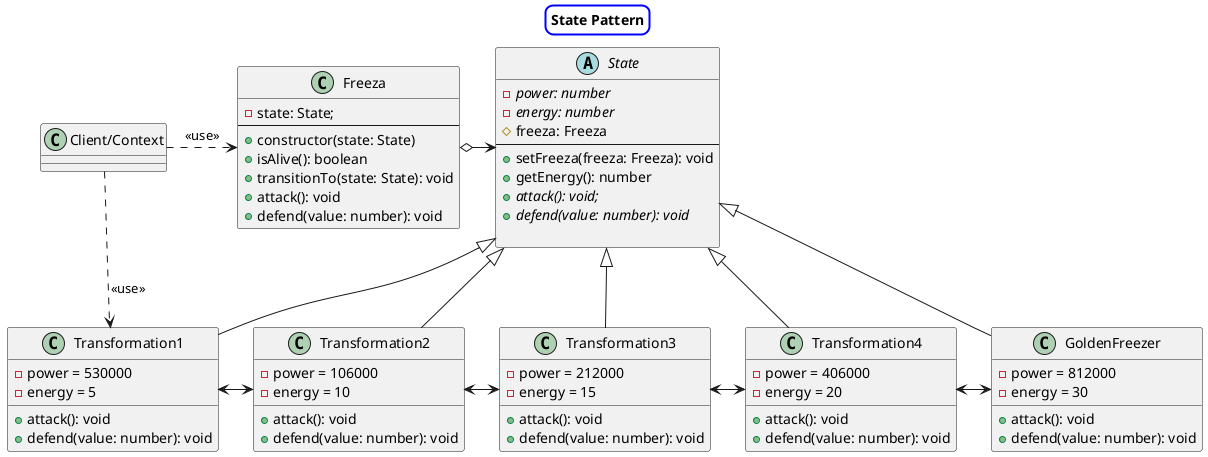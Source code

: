 @startuml

skinparam titleBorderRoundCorner 15
skinparam titleBorderThickness 2
skinparam titleBorderColor blue

title State Pattern 

"Client/Context" -[dashed]> Freeza : "<<use>>" 
"Client/Context" -[dashed]-> Transformation1 : "<<use>>" 

Transformation1 <-> Transformation2
Transformation2 <-> Transformation3
Transformation3 <-> Transformation4
Transformation4 <-> GoldenFreezer

Freeza o-> State


abstract class State {
    - {abstract} power: number
    - {abstract} energy: number
    # freeza: Freeza
    --
    + setFreeza(freeza: Freeza): void
    + getEnergy(): number
    + {abstract} attack(): void;
    + {abstract} defend(value: number): void 

}

class Freeza {
    - state: State;
    --
    + constructor(state: State)
    + isAlive(): boolean 
    + transitionTo(state: State): void
    + attack(): void 
    + defend(value: number): void 
}

class Transformation1 extends State {
    - power = 530000
    - energy = 5
    + attack(): void 
    + defend(value: number): void 
}

class Transformation2 extends State {
    - power = 106000
    - energy = 10
    + attack(): void 
    + defend(value: number): void 
}

class Transformation3 extends State {
    - power = 212000
    - energy = 15
    + attack(): void 
    + defend(value: number): void 
}

class Transformation4 extends State {
    - power = 406000
    - energy = 20
    + attack(): void 
    + defend(value: number): void 
}

class GoldenFreezer extends State {
    - power = 812000
    - energy = 30
    + attack(): void 
    + defend(value: number): void 
}


@enduml